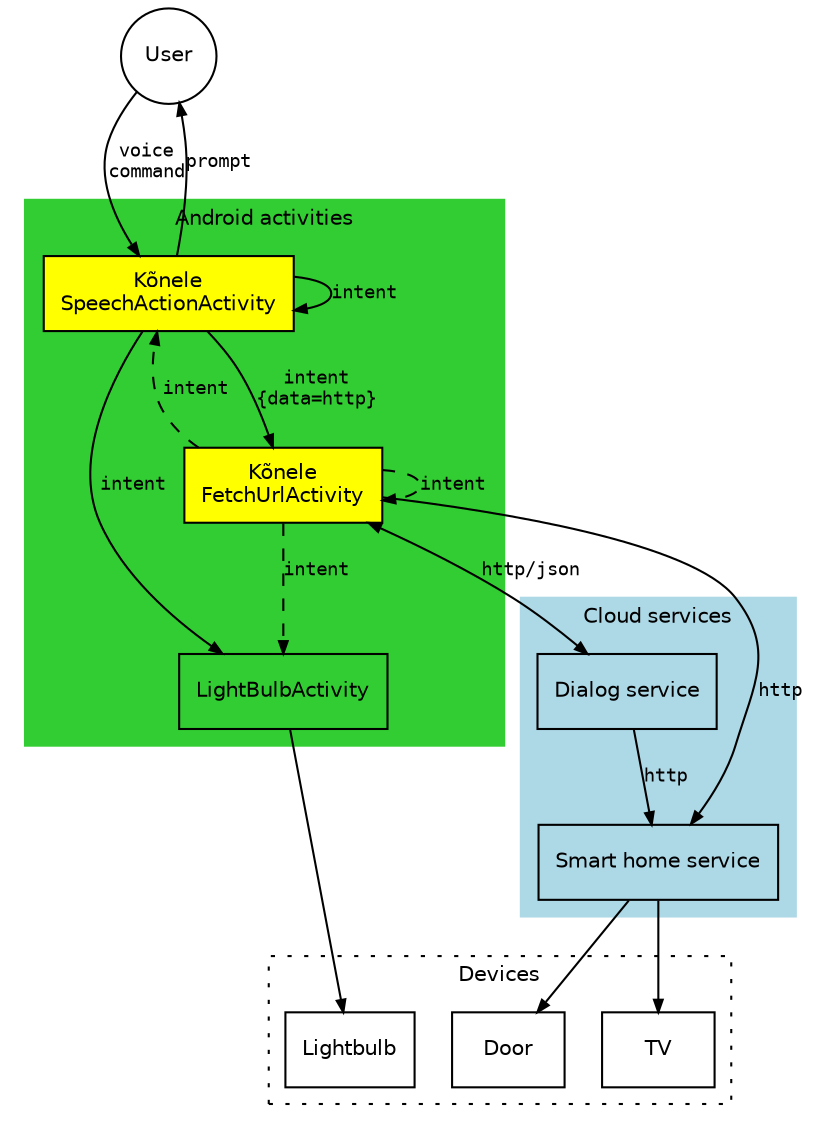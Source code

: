 /**
 * Communicating with devices via Kõnele.
 * @author Kaarel Kaljurand
 * @version 2016-11-19
 */

digraph G {

    graph [style="dotted", fontsize=10 fontname="Helvetica"];
    node [shape="box", fontsize=10 fontname="Helvetica"];
    edge [arrowhead="normal", arrowsize="0.6", fontsize=9, fontname="monospace"];

    user [label="User", shape="circle"];
    k6nele [label="Kõnele\nSpeechActionActivity", tooltip="Maps natural language audio to an Android intent using an external recognition service, possibly followed by its own rewrite rules, and then launches the intent.", style="filled", fillcolor="yellow"];

    subgraph cluster_0 {
        //rankdir="RL";
        label = "Cloud services";
        style = "filled";
        color = "lightblue";
        //service_other [label="..."];
        service_dialog [label="Dialog service", tooltip="Maps a natural language string (in the incoming HTTP query) to some action (performed e.g. via other services). Responds with an Android intent (encoded in JSON)."];
        service_smart_home [label="Smart home service", tooltip="Maps REST queries to commands to actual devices."];
    }

    subgraph cluster_1 {
        label = "Devices";
        device_lightbulb [label="Lightbulb"];
        device_door [label="Door"];
        device_tv [label="TV"];
        //device_other [label="..."];
    }

    subgraph cluster_3 {
        label = "Android activities";
        style = "filled";
        color = "limegreen";
        k6nele;
        fetch_intent [label="Kõnele\nFetchUrlActivity", tooltip="Fetches JSON from a URL, interprets it as an Android intent and launches it.", style="filled", fillcolor="yellow"];
        app_lightbulb [label="LightBulbActivity", tooltip="Maps Android intent to an action on a concrete device."];
    }

    user -> k6nele [label="voice\ncommand"];
    k6nele -> user [label="prompt"];
    k6nele -> fetch_intent [label="intent\n{data=http}"];
    k6nele -> app_lightbulb [label="intent"];
    k6nele -> k6nele [label="intent"];
    fetch_intent -> service_smart_home [label="http"];
    fetch_intent -> app_lightbulb [label="intent", style="dashed"];
    fetch_intent -> k6nele [label="intent", style="dashed"];
    fetch_intent -> fetch_intent [label="intent", style="dashed"];

    service_dialog -> service_smart_home [label="http"];
    //service_dialog -> service_other [label="http"];

    service_smart_home -> device_tv;
    service_smart_home -> device_door;
    app_lightbulb -> device_lightbulb;

    fetch_intent -> service_dialog [label="http/json", dir="both"];
    //service_dialog -> fetch_intent [label="json"];
}
